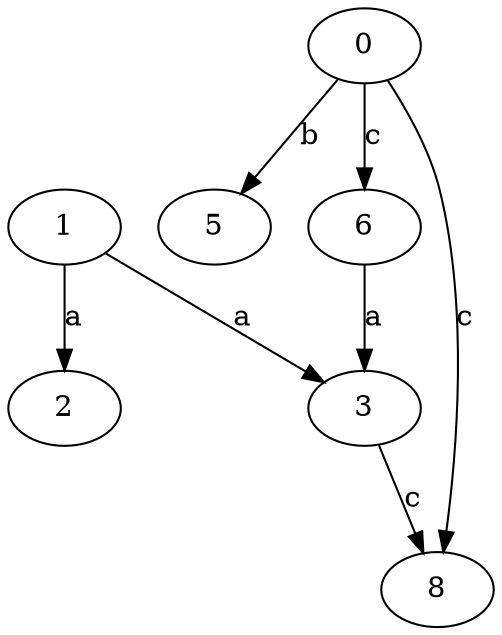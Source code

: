 strict digraph  {
1;
2;
3;
0;
5;
6;
8;
1 -> 2  [label=a];
1 -> 3  [label=a];
3 -> 8  [label=c];
0 -> 5  [label=b];
0 -> 6  [label=c];
0 -> 8  [label=c];
6 -> 3  [label=a];
}
